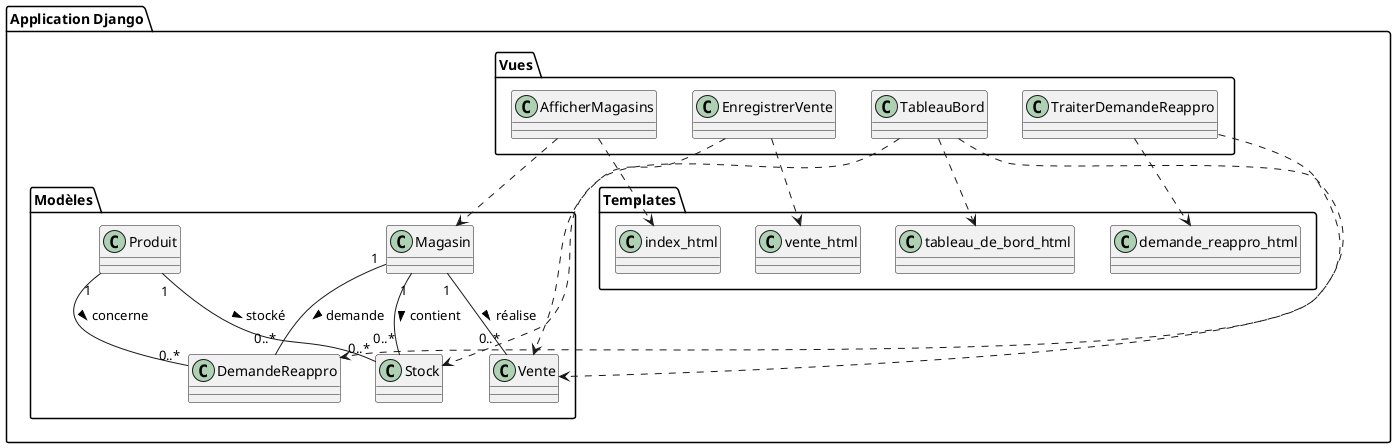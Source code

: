 @startuml
package "Application Django" {
    package "Modèles" {
        class Magasin
        class Produit
        class Stock
        class Vente
        class DemandeReappro
    }

    package "Vues" {
        class AfficherMagasins
        class EnregistrerVente
        class TableauBord
        class TraiterDemandeReappro
    }

    package "Templates" {
        class index_html
        class vente_html
        class tableau_de_bord_html
        class demande_reappro_html
    }
}

' Relations entre les modèles
Magasin "1" -- "0..*" Stock : contient >
Produit "1" -- "0..*" Stock : stocké >
Magasin "1" -- "0..*" Vente : réalise >
Magasin "1" -- "0..*" DemandeReappro : demande >
Produit "1" -- "0..*" DemandeReappro : concerne >

' Liens entre les vues et les modèles
AfficherMagasins ..> Magasin
EnregistrerVente ..> Vente
TableauBord ..> Vente
TableauBord ..> Stock
TraiterDemandeReappro ..> DemandeReappro

' Liens entre les vues et les templates
AfficherMagasins ..> index_html
EnregistrerVente ..> vente_html
TableauBord ..> tableau_de_bord_html
TraiterDemandeReappro ..> demande_reappro_html
@enduml